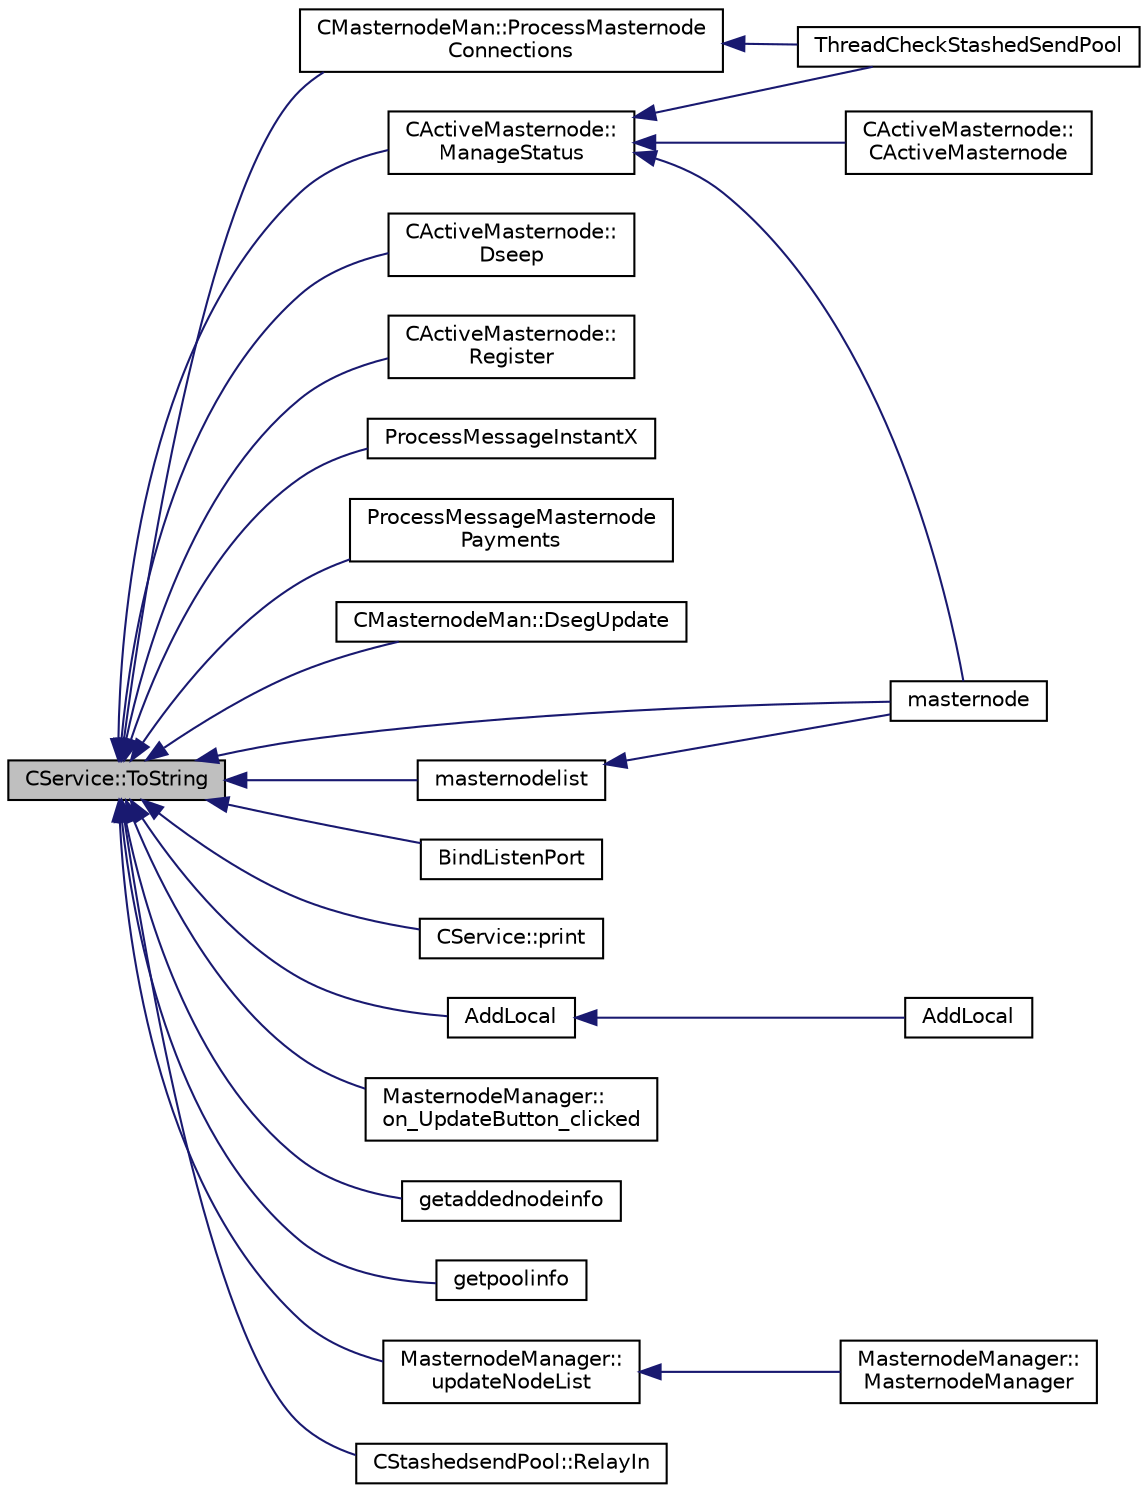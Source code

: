 digraph "CService::ToString"
{
  edge [fontname="Helvetica",fontsize="10",labelfontname="Helvetica",labelfontsize="10"];
  node [fontname="Helvetica",fontsize="10",shape=record];
  rankdir="LR";
  Node115 [label="CService::ToString",height=0.2,width=0.4,color="black", fillcolor="grey75", style="filled", fontcolor="black"];
  Node115 -> Node116 [dir="back",color="midnightblue",fontsize="10",style="solid",fontname="Helvetica"];
  Node116 [label="CActiveMasternode::\lManageStatus",height=0.2,width=0.4,color="black", fillcolor="white", style="filled",URL="$d9/d29/class_c_active_masternode.html#a8004b3b2100da7dcfedbd1e959633e51"];
  Node116 -> Node117 [dir="back",color="midnightblue",fontsize="10",style="solid",fontname="Helvetica"];
  Node117 [label="CActiveMasternode::\lCActiveMasternode",height=0.2,width=0.4,color="black", fillcolor="white", style="filled",URL="$d9/d29/class_c_active_masternode.html#a7ffb946d1b2aad0054d3b3efce8c0543"];
  Node116 -> Node118 [dir="back",color="midnightblue",fontsize="10",style="solid",fontname="Helvetica"];
  Node118 [label="masternode",height=0.2,width=0.4,color="black", fillcolor="white", style="filled",URL="$d5/d6b/rpcstashedsend_8cpp.html#a30609e443aeb47c29ed0878d16b1b5e1"];
  Node116 -> Node119 [dir="back",color="midnightblue",fontsize="10",style="solid",fontname="Helvetica"];
  Node119 [label="ThreadCheckStashedSendPool",height=0.2,width=0.4,color="black", fillcolor="white", style="filled",URL="$d9/dbc/stashedsend_8h.html#ab583ddc86effded8432ea5387f77d883"];
  Node115 -> Node120 [dir="back",color="midnightblue",fontsize="10",style="solid",fontname="Helvetica"];
  Node120 [label="CActiveMasternode::\lDseep",height=0.2,width=0.4,color="black", fillcolor="white", style="filled",URL="$d9/d29/class_c_active_masternode.html#aa14a1a9611f6b73cc3e860cda75de88c"];
  Node115 -> Node121 [dir="back",color="midnightblue",fontsize="10",style="solid",fontname="Helvetica"];
  Node121 [label="CActiveMasternode::\lRegister",height=0.2,width=0.4,color="black", fillcolor="white", style="filled",URL="$d9/d29/class_c_active_masternode.html#a1fd28a721112cda22fe2f9e1045cf397",tooltip="Register any Masternode. "];
  Node115 -> Node122 [dir="back",color="midnightblue",fontsize="10",style="solid",fontname="Helvetica"];
  Node122 [label="ProcessMessageInstantX",height=0.2,width=0.4,color="black", fillcolor="white", style="filled",URL="$d6/d5f/instantx_8h.html#aa516cb499ead2691d8ab216a499db5d0"];
  Node115 -> Node123 [dir="back",color="midnightblue",fontsize="10",style="solid",fontname="Helvetica"];
  Node123 [label="ProcessMessageMasternode\lPayments",height=0.2,width=0.4,color="black", fillcolor="white", style="filled",URL="$dc/d20/masternode-payments_8h.html#a8c28fb440d8031543d1de309e34c40f2"];
  Node115 -> Node124 [dir="back",color="midnightblue",fontsize="10",style="solid",fontname="Helvetica"];
  Node124 [label="CMasternodeMan::DsegUpdate",height=0.2,width=0.4,color="black", fillcolor="white", style="filled",URL="$dc/d6b/class_c_masternode_man.html#a5aa389cb63e70edf9fd9e2eb7fe90750"];
  Node115 -> Node125 [dir="back",color="midnightblue",fontsize="10",style="solid",fontname="Helvetica"];
  Node125 [label="CMasternodeMan::ProcessMasternode\lConnections",height=0.2,width=0.4,color="black", fillcolor="white", style="filled",URL="$dc/d6b/class_c_masternode_man.html#ad8a9994f53e2d6385b8caba4cd5ee4b9"];
  Node125 -> Node119 [dir="back",color="midnightblue",fontsize="10",style="solid",fontname="Helvetica"];
  Node115 -> Node126 [dir="back",color="midnightblue",fontsize="10",style="solid",fontname="Helvetica"];
  Node126 [label="AddLocal",height=0.2,width=0.4,color="black", fillcolor="white", style="filled",URL="$d7/d97/net_8h.html#a337d6af198a6b0d75f830e56da9b91e9"];
  Node126 -> Node127 [dir="back",color="midnightblue",fontsize="10",style="solid",fontname="Helvetica"];
  Node127 [label="AddLocal",height=0.2,width=0.4,color="black", fillcolor="white", style="filled",URL="$d7/d97/net_8h.html#abda4e8f87772f9a9d9d8f52a93791ffc"];
  Node115 -> Node128 [dir="back",color="midnightblue",fontsize="10",style="solid",fontname="Helvetica"];
  Node128 [label="BindListenPort",height=0.2,width=0.4,color="black", fillcolor="white", style="filled",URL="$dd/d84/net_8cpp.html#a0c8010ad96acff7cca6aca684ec42b71"];
  Node115 -> Node129 [dir="back",color="midnightblue",fontsize="10",style="solid",fontname="Helvetica"];
  Node129 [label="CService::print",height=0.2,width=0.4,color="black", fillcolor="white", style="filled",URL="$d3/dcc/class_c_service.html#a4b104c178cb4b71150a49989f5198302"];
  Node115 -> Node130 [dir="back",color="midnightblue",fontsize="10",style="solid",fontname="Helvetica"];
  Node130 [label="MasternodeManager::\lupdateNodeList",height=0.2,width=0.4,color="black", fillcolor="white", style="filled",URL="$d9/d70/class_masternode_manager.html#a5485a8bd6ccf673027165cc1207dfae9"];
  Node130 -> Node131 [dir="back",color="midnightblue",fontsize="10",style="solid",fontname="Helvetica"];
  Node131 [label="MasternodeManager::\lMasternodeManager",height=0.2,width=0.4,color="black", fillcolor="white", style="filled",URL="$d9/d70/class_masternode_manager.html#ad18cb99065e056e6b791e2356de826bf"];
  Node115 -> Node132 [dir="back",color="midnightblue",fontsize="10",style="solid",fontname="Helvetica"];
  Node132 [label="MasternodeManager::\lon_UpdateButton_clicked",height=0.2,width=0.4,color="black", fillcolor="white", style="filled",URL="$d9/d70/class_masternode_manager.html#ae8d07b4d869e3eb09fe1be445eff0430"];
  Node115 -> Node133 [dir="back",color="midnightblue",fontsize="10",style="solid",fontname="Helvetica"];
  Node133 [label="getaddednodeinfo",height=0.2,width=0.4,color="black", fillcolor="white", style="filled",URL="$df/dab/rpcnet_8cpp.html#a2a6994d3b180c8e9ce81e0da65a41bb3"];
  Node115 -> Node134 [dir="back",color="midnightblue",fontsize="10",style="solid",fontname="Helvetica"];
  Node134 [label="getpoolinfo",height=0.2,width=0.4,color="black", fillcolor="white", style="filled",URL="$d5/d6b/rpcstashedsend_8cpp.html#aea4471c128eb07bb1b70b4344ac38564"];
  Node115 -> Node118 [dir="back",color="midnightblue",fontsize="10",style="solid",fontname="Helvetica"];
  Node115 -> Node135 [dir="back",color="midnightblue",fontsize="10",style="solid",fontname="Helvetica"];
  Node135 [label="masternodelist",height=0.2,width=0.4,color="black", fillcolor="white", style="filled",URL="$d5/d6b/rpcstashedsend_8cpp.html#a3a7ed7e37f21eb2912afc6e776f7236c"];
  Node135 -> Node118 [dir="back",color="midnightblue",fontsize="10",style="solid",fontname="Helvetica"];
  Node115 -> Node136 [dir="back",color="midnightblue",fontsize="10",style="solid",fontname="Helvetica"];
  Node136 [label="CStashedsendPool::RelayIn",height=0.2,width=0.4,color="black", fillcolor="white", style="filled",URL="$dd/d8a/class_c_stashedsend_pool.html#aebe6dcd903303539047d0ae907fe38f7"];
}
